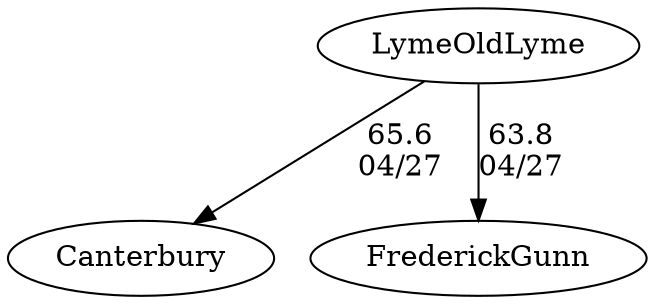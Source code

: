 digraph boys6foursLymeOldLyme {Canterbury [URL="boys6foursLymeOldLymeCanterbury.html"];LymeOldLyme [URL="boys6foursLymeOldLymeLymeOldLyme.html"];FrederickGunn [URL="boys6foursLymeOldLymeFrederickGunn.html"];LymeOldLyme -> FrederickGunn[label="63.8
04/27", weight="37", tooltip="NEIRA Boys & Girls Fours,Frederick Gunn vs Miss Porters, Canterbury, Lyme/Old Lyme, Greenwich Academy, Notre Dame			
Distance: 1500m Conditions: Tailwind throughout the day 8-18mph. Calm in the starting area with the wind picking up more and more as crews made their way down the course.
None", URL="https://www.row2k.com/results/resultspage.cfm?UID=3710F27F185D74B3D15DF923C787D9E1&cat=5", random="random"]; 
LymeOldLyme -> Canterbury[label="65.6
04/27", weight="35", tooltip="NEIRA Boys & Girls Fours,Frederick Gunn vs Miss Porters, Canterbury, Lyme/Old Lyme, Greenwich Academy, Notre Dame			
Distance: 1500m Conditions: Tailwind throughout the day 8-18mph. Calm in the starting area with the wind picking up more and more as crews made their way down the course.
None", URL="https://www.row2k.com/results/resultspage.cfm?UID=3710F27F185D74B3D15DF923C787D9E1&cat=5", random="random"]}